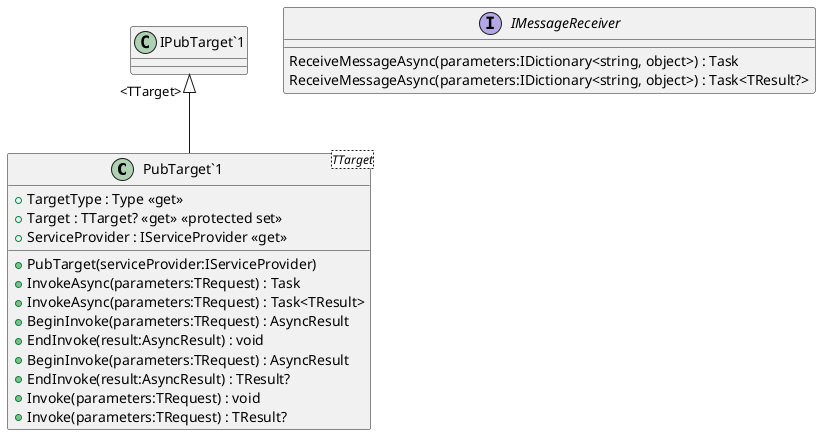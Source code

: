 @startuml
class "PubTarget`1"<TTarget> {
    + TargetType : Type <<get>>
    + Target : TTarget? <<get>> <<protected set>>
    + ServiceProvider : IServiceProvider <<get>>
    + PubTarget(serviceProvider:IServiceProvider)
    + InvokeAsync(parameters:TRequest) : Task
    + InvokeAsync(parameters:TRequest) : Task<TResult>
    + BeginInvoke(parameters:TRequest) : AsyncResult
    + EndInvoke(result:AsyncResult) : void
    + BeginInvoke(parameters:TRequest) : AsyncResult
    + EndInvoke(result:AsyncResult) : TResult?
    + Invoke(parameters:TRequest) : void
    + Invoke(parameters:TRequest) : TResult?
}
interface IMessageReceiver {
    ReceiveMessageAsync(parameters:IDictionary<string, object>) : Task
    ReceiveMessageAsync(parameters:IDictionary<string, object>) : Task<TResult?>
}
"IPubTarget`1" "<TTarget>" <|-- "PubTarget`1"
@enduml
